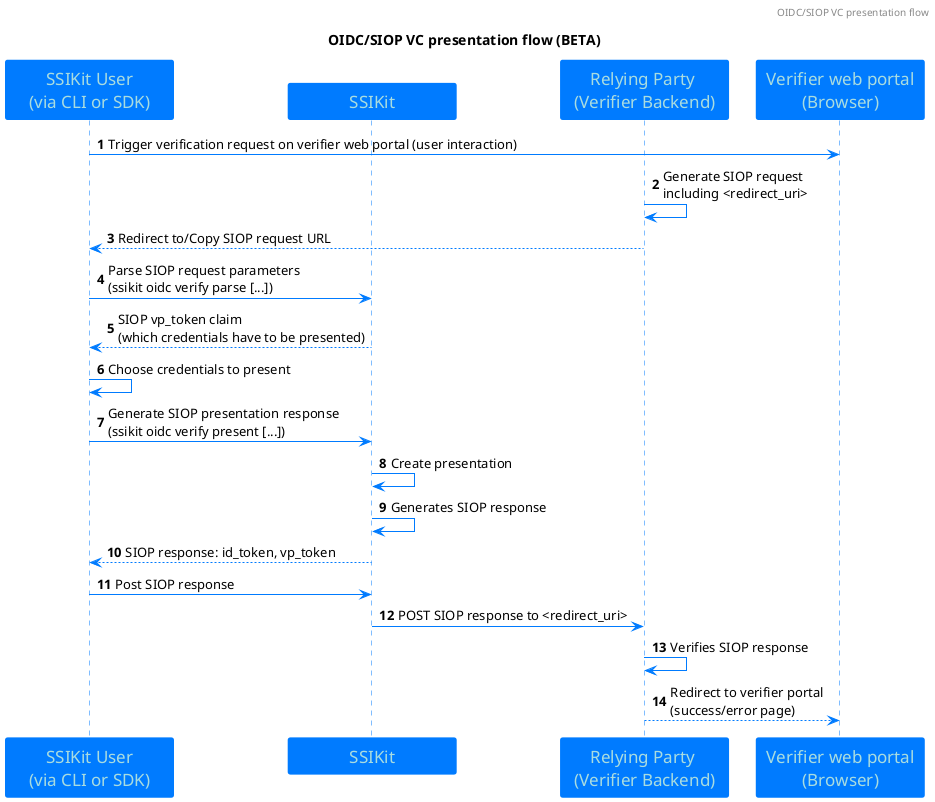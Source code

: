 @startuml
'https://plantuml.com/sequence-diagram

skinparam classFontColor 007BFF
skinparam classFontSize 12
skinparam classFontName Aapex
skinparam backgroundColor white
skinparam minClassWidth 155
skinparam nodesep 34
skinparam ranksep 70

skinparam sequence {
ArrowColor 007BFF
ActorBorderColor 007BFF
LifeLineBorderColor 007BFF
LifeLineBackgroundColor 007BFF

ParticipantBorderColor 007BFF
ParticipantBackgroundColor 007BFF
ParticipantFontName Impact
ParticipantFontSize 17
ParticipantFontColor #A9DCDF

'ActorBackgroundColor aqua
ActorFontColor 007BFF
ActorFontSize 17
ActorFontName Aapex
}

skinparam class {
BorderColor 007BFF
ArrowColor 007BFF
BackgroundColor white
}

skinparam interface {
BorderColor 007BFF
ArrowColor 007BFF
}

skinparam note {
BorderColor 007BFF
BackgroundColor 7ACFF5
}


autonumber
header OIDC/SIOP VC presentation flow
title
OIDC/SIOP VC presentation flow (BETA)
end title
autonumber
participant "SSIKit User\n(via CLI or SDK)" as SU
participant "SSIKit" as SK
participant "Relying Party \n(Verifier Backend)" as RP
participant "Verifier web portal\n(Browser)" as VWP

SU->VWP: Trigger verification request on verifier web portal (user interaction)
RP->RP: Generate SIOP request\nincluding <redirect_uri>

RP-->SU: Redirect to/Copy SIOP request URL

SU->SK: Parse SIOP request parameters\n(ssikit oidc verify parse [...])
SK-->SU: SIOP vp_token claim\n(which credentials have to be presented)
SU->SU: Choose credentials to present

SU->SK: Generate SIOP presentation response\n(ssikit oidc verify present [...])
SK->SK: Create presentation
SK->SK: Generates SIOP response
SK-->SU: SIOP response: id_token, vp_token
SU->SK: Post SIOP response

SK->RP: POST SIOP response to <redirect_uri>

RP->RP: Verifies SIOP response
RP-->VWP: Redirect to verifier portal\n(success/error page)

@enduml
